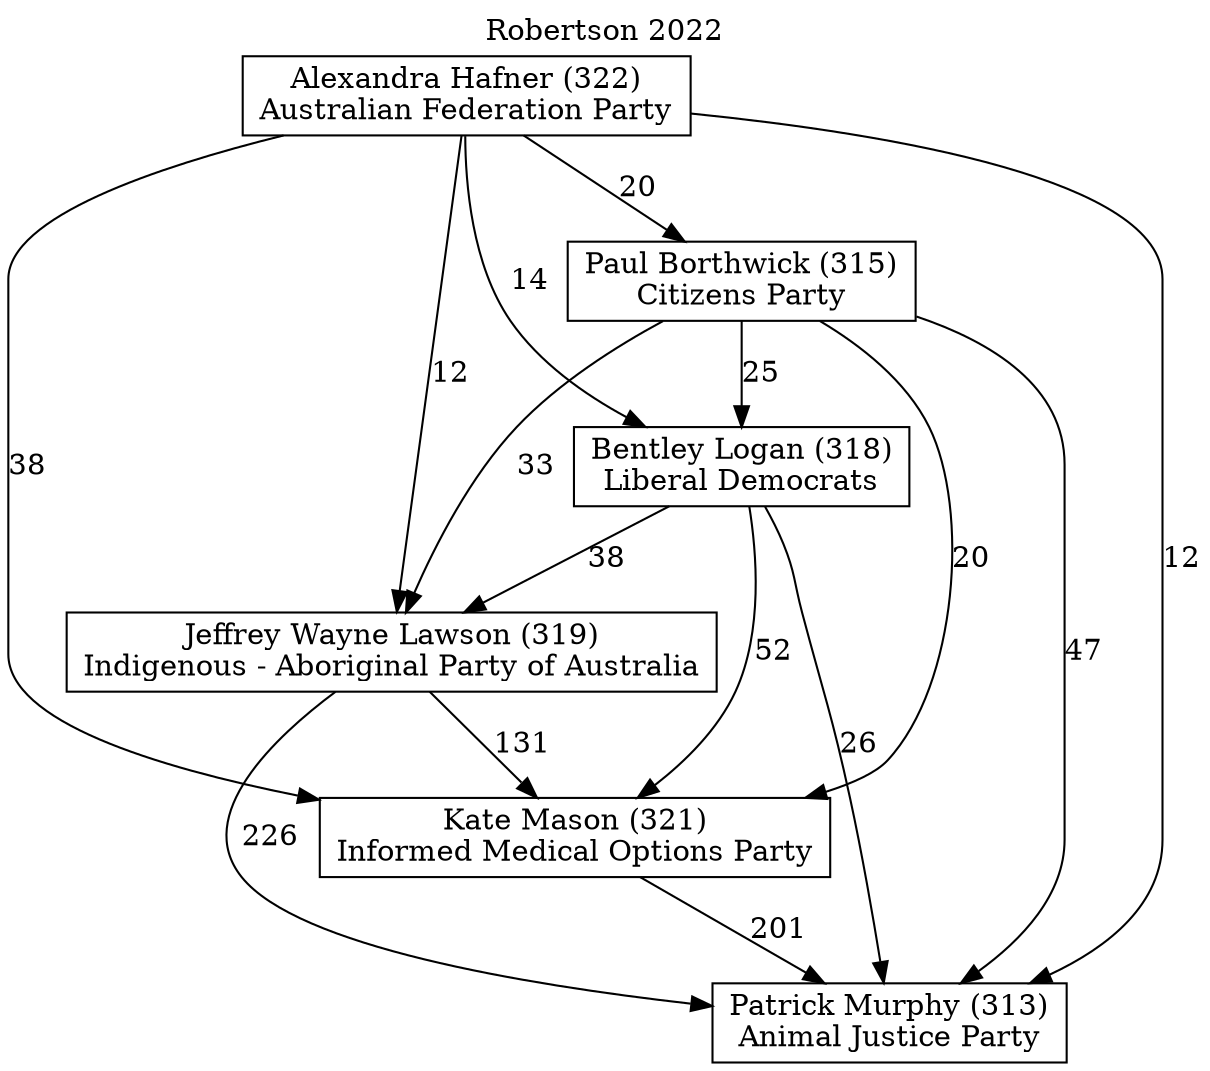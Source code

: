 // House preference flow
digraph "Patrick Murphy (313)_Robertson_2022" {
	graph [label="Robertson 2022" labelloc=t mclimit=10]
	node [shape=box]
	"Bentley Logan (318)" [label="Bentley Logan (318)
Liberal Democrats"]
	"Kate Mason (321)" [label="Kate Mason (321)
Informed Medical Options Party"]
	"Alexandra Hafner (322)" [label="Alexandra Hafner (322)
Australian Federation Party"]
	"Jeffrey Wayne Lawson (319)" [label="Jeffrey Wayne Lawson (319)
Indigenous - Aboriginal Party of Australia"]
	"Patrick Murphy (313)" [label="Patrick Murphy (313)
Animal Justice Party"]
	"Paul Borthwick (315)" [label="Paul Borthwick (315)
Citizens Party"]
	"Alexandra Hafner (322)" -> "Kate Mason (321)" [label=38]
	"Paul Borthwick (315)" -> "Bentley Logan (318)" [label=25]
	"Jeffrey Wayne Lawson (319)" -> "Patrick Murphy (313)" [label=226]
	"Alexandra Hafner (322)" -> "Jeffrey Wayne Lawson (319)" [label=12]
	"Bentley Logan (318)" -> "Kate Mason (321)" [label=52]
	"Bentley Logan (318)" -> "Jeffrey Wayne Lawson (319)" [label=38]
	"Alexandra Hafner (322)" -> "Paul Borthwick (315)" [label=20]
	"Jeffrey Wayne Lawson (319)" -> "Kate Mason (321)" [label=131]
	"Paul Borthwick (315)" -> "Kate Mason (321)" [label=20]
	"Alexandra Hafner (322)" -> "Patrick Murphy (313)" [label=12]
	"Kate Mason (321)" -> "Patrick Murphy (313)" [label=201]
	"Alexandra Hafner (322)" -> "Bentley Logan (318)" [label=14]
	"Paul Borthwick (315)" -> "Patrick Murphy (313)" [label=47]
	"Paul Borthwick (315)" -> "Jeffrey Wayne Lawson (319)" [label=33]
	"Bentley Logan (318)" -> "Patrick Murphy (313)" [label=26]
}
